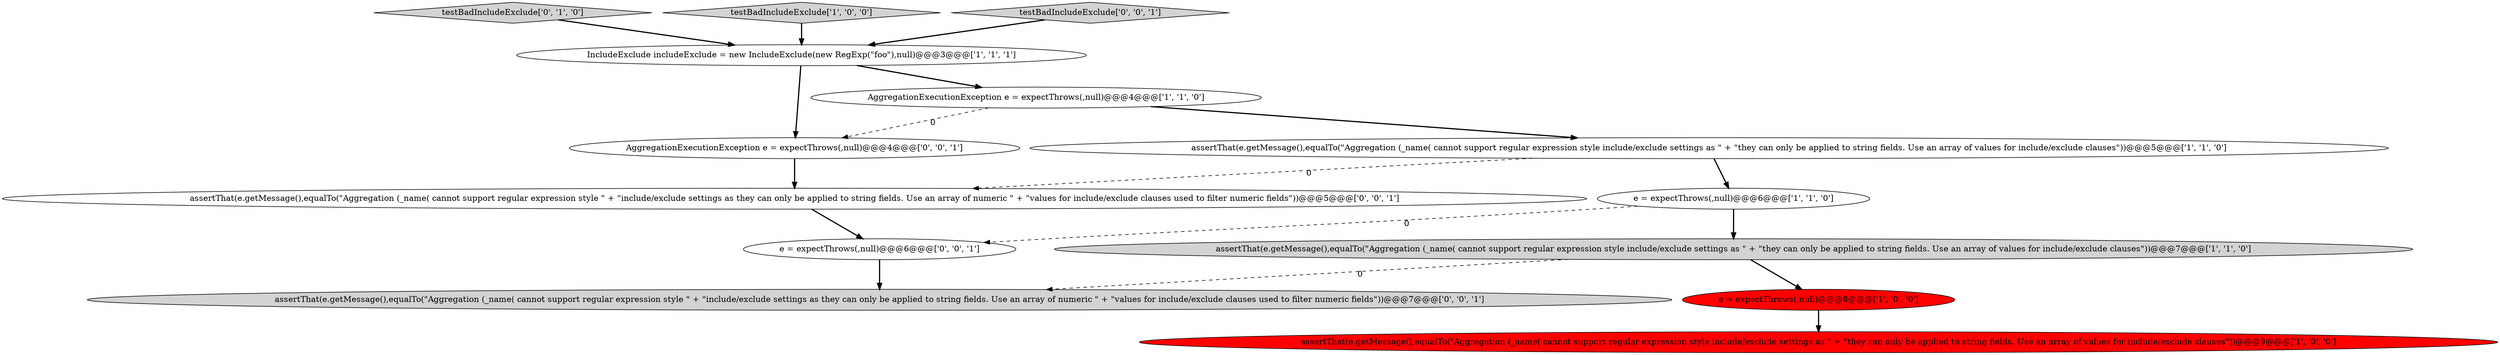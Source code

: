 digraph {
11 [style = filled, label = "assertThat(e.getMessage(),equalTo(\"Aggregation (_name( cannot support regular expression style \" + \"include/exclude settings as they can only be applied to string fields. Use an array of numeric \" + \"values for include/exclude clauses used to filter numeric fields\"))@@@5@@@['0', '0', '1']", fillcolor = white, shape = ellipse image = "AAA0AAABBB3BBB"];
13 [style = filled, label = "AggregationExecutionException e = expectThrows(,null)@@@4@@@['0', '0', '1']", fillcolor = white, shape = ellipse image = "AAA0AAABBB3BBB"];
8 [style = filled, label = "testBadIncludeExclude['0', '1', '0']", fillcolor = lightgray, shape = diamond image = "AAA0AAABBB2BBB"];
1 [style = filled, label = "testBadIncludeExclude['1', '0', '0']", fillcolor = lightgray, shape = diamond image = "AAA0AAABBB1BBB"];
7 [style = filled, label = "assertThat(e.getMessage(),equalTo(\"Aggregation (_name( cannot support regular expression style include/exclude settings as \" + \"they can only be applied to string fields. Use an array of values for include/exclude clauses\"))@@@7@@@['1', '1', '0']", fillcolor = lightgray, shape = ellipse image = "AAA0AAABBB1BBB"];
0 [style = filled, label = "e = expectThrows(,null)@@@8@@@['1', '0', '0']", fillcolor = red, shape = ellipse image = "AAA1AAABBB1BBB"];
6 [style = filled, label = "IncludeExclude includeExclude = new IncludeExclude(new RegExp(\"foo\"),null)@@@3@@@['1', '1', '1']", fillcolor = white, shape = ellipse image = "AAA0AAABBB1BBB"];
3 [style = filled, label = "e = expectThrows(,null)@@@6@@@['1', '1', '0']", fillcolor = white, shape = ellipse image = "AAA0AAABBB1BBB"];
5 [style = filled, label = "assertThat(e.getMessage(),equalTo(\"Aggregation (_name( cannot support regular expression style include/exclude settings as \" + \"they can only be applied to string fields. Use an array of values for include/exclude clauses\"))@@@9@@@['1', '0', '0']", fillcolor = red, shape = ellipse image = "AAA1AAABBB1BBB"];
10 [style = filled, label = "testBadIncludeExclude['0', '0', '1']", fillcolor = lightgray, shape = diamond image = "AAA0AAABBB3BBB"];
9 [style = filled, label = "e = expectThrows(,null)@@@6@@@['0', '0', '1']", fillcolor = white, shape = ellipse image = "AAA0AAABBB3BBB"];
2 [style = filled, label = "assertThat(e.getMessage(),equalTo(\"Aggregation (_name( cannot support regular expression style include/exclude settings as \" + \"they can only be applied to string fields. Use an array of values for include/exclude clauses\"))@@@5@@@['1', '1', '0']", fillcolor = white, shape = ellipse image = "AAA0AAABBB1BBB"];
12 [style = filled, label = "assertThat(e.getMessage(),equalTo(\"Aggregation (_name( cannot support regular expression style \" + \"include/exclude settings as they can only be applied to string fields. Use an array of numeric \" + \"values for include/exclude clauses used to filter numeric fields\"))@@@7@@@['0', '0', '1']", fillcolor = lightgray, shape = ellipse image = "AAA0AAABBB3BBB"];
4 [style = filled, label = "AggregationExecutionException e = expectThrows(,null)@@@4@@@['1', '1', '0']", fillcolor = white, shape = ellipse image = "AAA0AAABBB1BBB"];
7->12 [style = dashed, label="0"];
2->11 [style = dashed, label="0"];
6->4 [style = bold, label=""];
7->0 [style = bold, label=""];
1->6 [style = bold, label=""];
8->6 [style = bold, label=""];
4->2 [style = bold, label=""];
9->12 [style = bold, label=""];
4->13 [style = dashed, label="0"];
3->7 [style = bold, label=""];
11->9 [style = bold, label=""];
3->9 [style = dashed, label="0"];
13->11 [style = bold, label=""];
10->6 [style = bold, label=""];
6->13 [style = bold, label=""];
2->3 [style = bold, label=""];
0->5 [style = bold, label=""];
}
